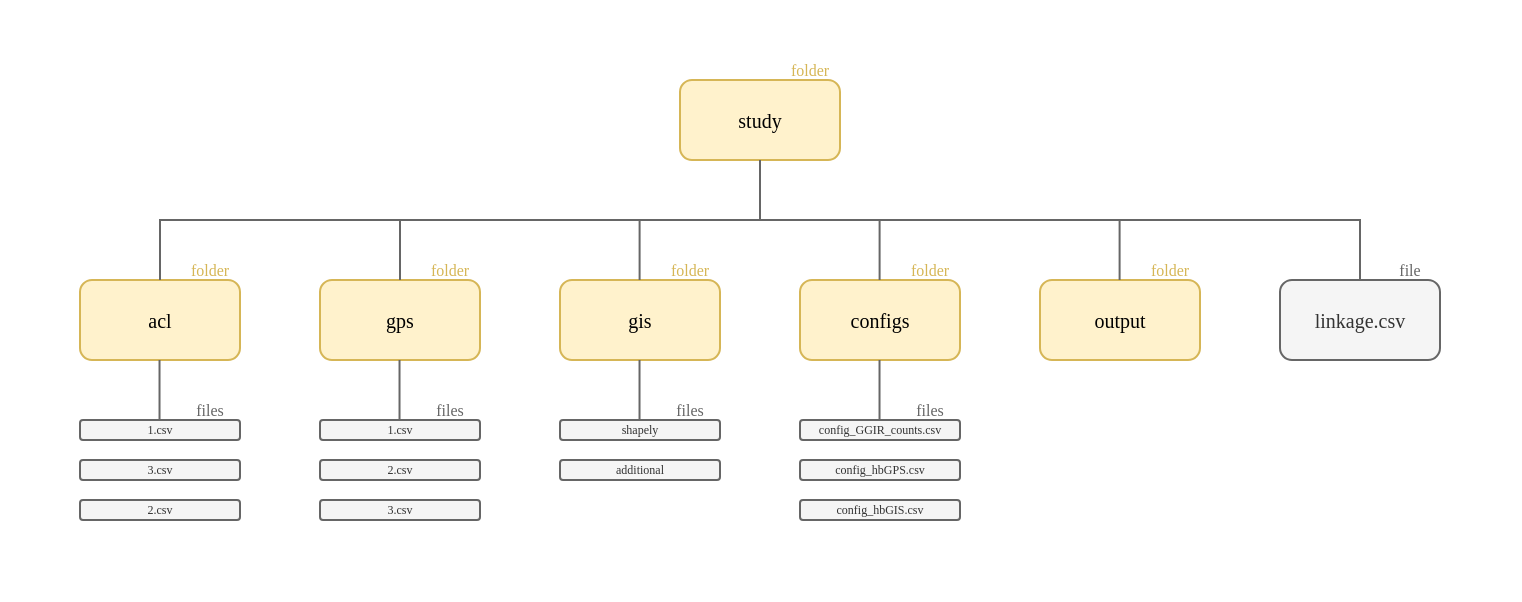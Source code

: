 <mxfile version="24.0.4" type="device">
  <diagram name="Page-1" id="c-qqvb9lGXKxB4pL6mV6">
    <mxGraphModel dx="1048" dy="568" grid="1" gridSize="10" guides="1" tooltips="1" connect="1" arrows="1" fold="1" page="1" pageScale="1" pageWidth="827" pageHeight="1169" math="0" shadow="0">
      <root>
        <mxCell id="0" />
        <mxCell id="1" parent="0" />
        <mxCell id="2Vkl96R6JEgXKzXN8Itr-52" value="" style="rounded=0;whiteSpace=wrap;html=1;strokeColor=none;" vertex="1" parent="1">
          <mxGeometry y="60" width="760" height="300" as="geometry" />
        </mxCell>
        <mxCell id="2Vkl96R6JEgXKzXN8Itr-2" value="study" style="rounded=1;whiteSpace=wrap;html=1;fillColor=#fff2cc;strokeColor=#d6b656;fontFamily=Raleway;fontSource=https%3A%2F%2Ffonts.googleapis.com%2Fcss%3Ffamily%3DRaleway;fontSize=10;" vertex="1" parent="1">
          <mxGeometry x="340" y="100" width="80" height="40" as="geometry" />
        </mxCell>
        <mxCell id="2Vkl96R6JEgXKzXN8Itr-4" value="folder" style="text;html=1;align=center;verticalAlign=middle;whiteSpace=wrap;rounded=0;fontSize=8;fontColor=#D6B656;fontFamily=Raleway;fontSource=https%3A%2F%2Ffonts.googleapis.com%2Fcss%3Ffamily%3DRaleway;" vertex="1" parent="1">
          <mxGeometry x="390" y="90" width="30" height="10" as="geometry" />
        </mxCell>
        <mxCell id="2Vkl96R6JEgXKzXN8Itr-5" value="gps" style="rounded=1;whiteSpace=wrap;html=1;fillColor=#fff2cc;strokeColor=#d6b656;fontFamily=Raleway;fontSource=https%3A%2F%2Ffonts.googleapis.com%2Fcss%3Ffamily%3DRaleway;fontSize=10;" vertex="1" parent="1">
          <mxGeometry x="160" y="200" width="80" height="40" as="geometry" />
        </mxCell>
        <mxCell id="2Vkl96R6JEgXKzXN8Itr-6" value="folder" style="text;html=1;align=center;verticalAlign=middle;whiteSpace=wrap;rounded=0;fontSize=8;fontColor=#D6B656;fontFamily=Raleway;fontSource=https%3A%2F%2Ffonts.googleapis.com%2Fcss%3Ffamily%3DRaleway;" vertex="1" parent="1">
          <mxGeometry x="210" y="190" width="30" height="10" as="geometry" />
        </mxCell>
        <mxCell id="2Vkl96R6JEgXKzXN8Itr-7" value="gis" style="rounded=1;whiteSpace=wrap;html=1;fillColor=#fff2cc;strokeColor=#d6b656;fontFamily=Raleway;fontSource=https%3A%2F%2Ffonts.googleapis.com%2Fcss%3Ffamily%3DRaleway;fontSize=10;" vertex="1" parent="1">
          <mxGeometry x="280" y="200" width="80" height="40" as="geometry" />
        </mxCell>
        <mxCell id="2Vkl96R6JEgXKzXN8Itr-8" value="folder" style="text;html=1;align=center;verticalAlign=middle;whiteSpace=wrap;rounded=0;fontSize=8;fontColor=#D6B656;fontFamily=Raleway;fontSource=https%3A%2F%2Ffonts.googleapis.com%2Fcss%3Ffamily%3DRaleway;" vertex="1" parent="1">
          <mxGeometry x="330" y="190" width="30" height="10" as="geometry" />
        </mxCell>
        <mxCell id="2Vkl96R6JEgXKzXN8Itr-9" value="output" style="rounded=1;whiteSpace=wrap;html=1;fillColor=#fff2cc;strokeColor=#d6b656;fontFamily=Raleway;fontSource=https%3A%2F%2Ffonts.googleapis.com%2Fcss%3Ffamily%3DRaleway;fontSize=10;" vertex="1" parent="1">
          <mxGeometry x="520" y="200" width="80" height="40" as="geometry" />
        </mxCell>
        <mxCell id="2Vkl96R6JEgXKzXN8Itr-10" value="folder" style="text;html=1;align=center;verticalAlign=middle;whiteSpace=wrap;rounded=0;fontSize=8;fontColor=#D6B656;fontFamily=Raleway;fontSource=https%3A%2F%2Ffonts.googleapis.com%2Fcss%3Ffamily%3DRaleway;" vertex="1" parent="1">
          <mxGeometry x="570" y="190" width="30" height="10" as="geometry" />
        </mxCell>
        <mxCell id="2Vkl96R6JEgXKzXN8Itr-11" value="acl" style="rounded=1;whiteSpace=wrap;html=1;fillColor=#fff2cc;strokeColor=#d6b656;fontFamily=Raleway;fontSource=https%3A%2F%2Ffonts.googleapis.com%2Fcss%3Ffamily%3DRaleway;fontSize=10;" vertex="1" parent="1">
          <mxGeometry x="40" y="200" width="80" height="40" as="geometry" />
        </mxCell>
        <mxCell id="2Vkl96R6JEgXKzXN8Itr-12" value="folder" style="text;html=1;align=center;verticalAlign=middle;whiteSpace=wrap;rounded=0;fontSize=8;fontColor=#D6B656;fontFamily=Raleway;fontSource=https%3A%2F%2Ffonts.googleapis.com%2Fcss%3Ffamily%3DRaleway;" vertex="1" parent="1">
          <mxGeometry x="90" y="190" width="30" height="10" as="geometry" />
        </mxCell>
        <mxCell id="2Vkl96R6JEgXKzXN8Itr-13" value="linkage.csv" style="rounded=1;whiteSpace=wrap;html=1;fillColor=#f5f5f5;strokeColor=#666666;fontFamily=Raleway;fontSource=https%3A%2F%2Ffonts.googleapis.com%2Fcss%3Ffamily%3DRaleway;fontSize=10;fontColor=#333333;" vertex="1" parent="1">
          <mxGeometry x="640" y="200" width="80" height="40" as="geometry" />
        </mxCell>
        <mxCell id="2Vkl96R6JEgXKzXN8Itr-14" value="file" style="text;html=1;align=center;verticalAlign=middle;whiteSpace=wrap;rounded=0;fontSize=8;fontColor=#666666;fontFamily=Raleway;fontSource=https%3A%2F%2Ffonts.googleapis.com%2Fcss%3Ffamily%3DRaleway;" vertex="1" parent="1">
          <mxGeometry x="690" y="190" width="30" height="10" as="geometry" />
        </mxCell>
        <mxCell id="2Vkl96R6JEgXKzXN8Itr-15" value="configs" style="rounded=1;whiteSpace=wrap;html=1;fillColor=#fff2cc;strokeColor=#d6b656;fontFamily=Raleway;fontSource=https%3A%2F%2Ffonts.googleapis.com%2Fcss%3Ffamily%3DRaleway;fontSize=10;" vertex="1" parent="1">
          <mxGeometry x="400" y="200" width="80" height="40" as="geometry" />
        </mxCell>
        <mxCell id="2Vkl96R6JEgXKzXN8Itr-16" value="folder" style="text;html=1;align=center;verticalAlign=middle;whiteSpace=wrap;rounded=0;fontSize=8;fontColor=#D6B656;fontFamily=Raleway;fontSource=https%3A%2F%2Ffonts.googleapis.com%2Fcss%3Ffamily%3DRaleway;" vertex="1" parent="1">
          <mxGeometry x="450" y="190" width="30" height="10" as="geometry" />
        </mxCell>
        <mxCell id="2Vkl96R6JEgXKzXN8Itr-17" value="1.csv" style="rounded=1;whiteSpace=wrap;html=1;fillColor=#f5f5f5;strokeColor=#666666;fontFamily=Raleway;fontSource=https%3A%2F%2Ffonts.googleapis.com%2Fcss%3Ffamily%3DRaleway;fontSize=6;fontColor=#333333;" vertex="1" parent="1">
          <mxGeometry x="40" y="270" width="80" height="10" as="geometry" />
        </mxCell>
        <mxCell id="2Vkl96R6JEgXKzXN8Itr-18" value="files" style="text;html=1;align=center;verticalAlign=middle;whiteSpace=wrap;rounded=0;fontSize=8;fontColor=#666666;fontFamily=Raleway;fontSource=https%3A%2F%2Ffonts.googleapis.com%2Fcss%3Ffamily%3DRaleway;" vertex="1" parent="1">
          <mxGeometry x="90" y="260" width="30" height="10" as="geometry" />
        </mxCell>
        <mxCell id="2Vkl96R6JEgXKzXN8Itr-19" value="2.csv" style="rounded=1;whiteSpace=wrap;html=1;fillColor=#f5f5f5;strokeColor=#666666;fontFamily=Raleway;fontSource=https%3A%2F%2Ffonts.googleapis.com%2Fcss%3Ffamily%3DRaleway;fontSize=6;fontColor=#333333;" vertex="1" parent="1">
          <mxGeometry x="40" y="310" width="80" height="10" as="geometry" />
        </mxCell>
        <mxCell id="2Vkl96R6JEgXKzXN8Itr-21" value="3.csv" style="rounded=1;whiteSpace=wrap;html=1;fillColor=#f5f5f5;strokeColor=#666666;fontFamily=Raleway;fontSource=https%3A%2F%2Ffonts.googleapis.com%2Fcss%3Ffamily%3DRaleway;fontSize=6;fontColor=#333333;" vertex="1" parent="1">
          <mxGeometry x="40" y="290" width="80" height="10" as="geometry" />
        </mxCell>
        <mxCell id="2Vkl96R6JEgXKzXN8Itr-23" value="1.csv" style="rounded=1;whiteSpace=wrap;html=1;fillColor=#f5f5f5;strokeColor=#666666;fontFamily=Raleway;fontSource=https%3A%2F%2Ffonts.googleapis.com%2Fcss%3Ffamily%3DRaleway;fontSize=6;fontColor=#333333;" vertex="1" parent="1">
          <mxGeometry x="160" y="270" width="80" height="10" as="geometry" />
        </mxCell>
        <mxCell id="2Vkl96R6JEgXKzXN8Itr-24" value="files" style="text;html=1;align=center;verticalAlign=middle;whiteSpace=wrap;rounded=0;fontSize=8;fontColor=#666666;fontFamily=Raleway;fontSource=https%3A%2F%2Ffonts.googleapis.com%2Fcss%3Ffamily%3DRaleway;" vertex="1" parent="1">
          <mxGeometry x="210" y="260" width="30" height="10" as="geometry" />
        </mxCell>
        <mxCell id="2Vkl96R6JEgXKzXN8Itr-25" value="2.csv" style="rounded=1;whiteSpace=wrap;html=1;fillColor=#f5f5f5;strokeColor=#666666;fontFamily=Raleway;fontSource=https%3A%2F%2Ffonts.googleapis.com%2Fcss%3Ffamily%3DRaleway;fontSize=6;fontColor=#333333;" vertex="1" parent="1">
          <mxGeometry x="160" y="290" width="80" height="10" as="geometry" />
        </mxCell>
        <mxCell id="2Vkl96R6JEgXKzXN8Itr-26" value="3.csv" style="rounded=1;whiteSpace=wrap;html=1;fillColor=#f5f5f5;strokeColor=#666666;fontFamily=Raleway;fontSource=https%3A%2F%2Ffonts.googleapis.com%2Fcss%3Ffamily%3DRaleway;fontSize=6;fontColor=#333333;" vertex="1" parent="1">
          <mxGeometry x="160" y="310" width="80" height="10" as="geometry" />
        </mxCell>
        <mxCell id="2Vkl96R6JEgXKzXN8Itr-29" value="config_GGIR_counts.csv" style="rounded=1;whiteSpace=wrap;html=1;fillColor=#f5f5f5;strokeColor=#666666;fontFamily=Raleway;fontSource=https%3A%2F%2Ffonts.googleapis.com%2Fcss%3Ffamily%3DRaleway;fontSize=6;fontColor=#333333;" vertex="1" parent="1">
          <mxGeometry x="400" y="270" width="80" height="10" as="geometry" />
        </mxCell>
        <mxCell id="2Vkl96R6JEgXKzXN8Itr-30" value="files" style="text;html=1;align=center;verticalAlign=middle;whiteSpace=wrap;rounded=0;fontSize=8;fontColor=#666666;fontFamily=Raleway;fontSource=https%3A%2F%2Ffonts.googleapis.com%2Fcss%3Ffamily%3DRaleway;" vertex="1" parent="1">
          <mxGeometry x="450" y="260" width="30" height="10" as="geometry" />
        </mxCell>
        <mxCell id="2Vkl96R6JEgXKzXN8Itr-31" value="config_hbGIS.csv" style="rounded=1;whiteSpace=wrap;html=1;fillColor=#f5f5f5;strokeColor=#666666;fontFamily=Raleway;fontSource=https%3A%2F%2Ffonts.googleapis.com%2Fcss%3Ffamily%3DRaleway;fontSize=6;fontColor=#333333;" vertex="1" parent="1">
          <mxGeometry x="400" y="310" width="80" height="10" as="geometry" />
        </mxCell>
        <mxCell id="2Vkl96R6JEgXKzXN8Itr-32" value="config_hbGPS.csv" style="rounded=1;whiteSpace=wrap;html=1;fillColor=#f5f5f5;strokeColor=#666666;fontFamily=Raleway;fontSource=https%3A%2F%2Ffonts.googleapis.com%2Fcss%3Ffamily%3DRaleway;fontSize=6;fontColor=#333333;" vertex="1" parent="1">
          <mxGeometry x="400" y="290" width="80" height="10" as="geometry" />
        </mxCell>
        <mxCell id="2Vkl96R6JEgXKzXN8Itr-33" value="shapely" style="rounded=1;whiteSpace=wrap;html=1;fillColor=#f5f5f5;strokeColor=#666666;fontFamily=Raleway;fontSource=https%3A%2F%2Ffonts.googleapis.com%2Fcss%3Ffamily%3DRaleway;fontSize=6;fontColor=#333333;" vertex="1" parent="1">
          <mxGeometry x="280" y="270" width="80" height="10" as="geometry" />
        </mxCell>
        <mxCell id="2Vkl96R6JEgXKzXN8Itr-34" value="files" style="text;html=1;align=center;verticalAlign=middle;whiteSpace=wrap;rounded=0;fontSize=8;fontColor=#666666;fontFamily=Raleway;fontSource=https%3A%2F%2Ffonts.googleapis.com%2Fcss%3Ffamily%3DRaleway;" vertex="1" parent="1">
          <mxGeometry x="330" y="260" width="30" height="10" as="geometry" />
        </mxCell>
        <mxCell id="2Vkl96R6JEgXKzXN8Itr-37" value="additional" style="rounded=1;whiteSpace=wrap;html=1;fillColor=#f5f5f5;strokeColor=#666666;fontFamily=Raleway;fontSource=https%3A%2F%2Ffonts.googleapis.com%2Fcss%3Ffamily%3DRaleway;fontSize=6;fontColor=#333333;" vertex="1" parent="1">
          <mxGeometry x="280" y="290" width="80" height="10" as="geometry" />
        </mxCell>
        <mxCell id="2Vkl96R6JEgXKzXN8Itr-39" value="" style="endArrow=none;html=1;rounded=0;entryX=0.5;entryY=1;entryDx=0;entryDy=0;exitX=0.5;exitY=0;exitDx=0;exitDy=0;edgeStyle=orthogonalEdgeStyle;strokeColor=#666666;" edge="1" parent="1" source="2Vkl96R6JEgXKzXN8Itr-11" target="2Vkl96R6JEgXKzXN8Itr-2">
          <mxGeometry width="50" height="50" relative="1" as="geometry">
            <mxPoint x="380" y="160" as="sourcePoint" />
            <mxPoint x="400" y="270" as="targetPoint" />
          </mxGeometry>
        </mxCell>
        <mxCell id="2Vkl96R6JEgXKzXN8Itr-42" value="" style="endArrow=none;html=1;rounded=0;exitX=0.5;exitY=0;exitDx=0;exitDy=0;strokeColor=#666666;" edge="1" parent="1" source="2Vkl96R6JEgXKzXN8Itr-5">
          <mxGeometry width="50" height="50" relative="1" as="geometry">
            <mxPoint x="350" y="320" as="sourcePoint" />
            <mxPoint x="200" y="170" as="targetPoint" />
          </mxGeometry>
        </mxCell>
        <mxCell id="2Vkl96R6JEgXKzXN8Itr-43" value="" style="endArrow=none;html=1;rounded=0;exitX=0.5;exitY=0;exitDx=0;exitDy=0;strokeColor=#666666;" edge="1" parent="1">
          <mxGeometry width="50" height="50" relative="1" as="geometry">
            <mxPoint x="319.8" y="200" as="sourcePoint" />
            <mxPoint x="319.8" y="170" as="targetPoint" />
          </mxGeometry>
        </mxCell>
        <mxCell id="2Vkl96R6JEgXKzXN8Itr-44" value="" style="endArrow=none;html=1;rounded=0;exitX=0.5;exitY=0;exitDx=0;exitDy=0;strokeColor=#666666;" edge="1" parent="1">
          <mxGeometry width="50" height="50" relative="1" as="geometry">
            <mxPoint x="439.8" y="200" as="sourcePoint" />
            <mxPoint x="439.8" y="170" as="targetPoint" />
          </mxGeometry>
        </mxCell>
        <mxCell id="2Vkl96R6JEgXKzXN8Itr-45" value="" style="endArrow=none;html=1;rounded=0;exitX=0.5;exitY=0;exitDx=0;exitDy=0;strokeColor=#666666;" edge="1" parent="1">
          <mxGeometry width="50" height="50" relative="1" as="geometry">
            <mxPoint x="559.8" y="200" as="sourcePoint" />
            <mxPoint x="559.8" y="170" as="targetPoint" />
          </mxGeometry>
        </mxCell>
        <mxCell id="2Vkl96R6JEgXKzXN8Itr-46" value="" style="endArrow=none;html=1;rounded=0;exitX=0.5;exitY=0;exitDx=0;exitDy=0;edgeStyle=orthogonalEdgeStyle;strokeColor=#666666;" edge="1" parent="1" source="2Vkl96R6JEgXKzXN8Itr-13">
          <mxGeometry width="50" height="50" relative="1" as="geometry">
            <mxPoint x="90" y="210" as="sourcePoint" />
            <mxPoint x="380" y="140" as="targetPoint" />
            <Array as="points">
              <mxPoint x="680" y="170" />
              <mxPoint x="380" y="170" />
            </Array>
          </mxGeometry>
        </mxCell>
        <mxCell id="2Vkl96R6JEgXKzXN8Itr-47" value="" style="endArrow=none;html=1;rounded=0;exitX=0.5;exitY=0;exitDx=0;exitDy=0;strokeColor=#666666;" edge="1" parent="1">
          <mxGeometry width="50" height="50" relative="1" as="geometry">
            <mxPoint x="79.76" y="270" as="sourcePoint" />
            <mxPoint x="79.76" y="240" as="targetPoint" />
          </mxGeometry>
        </mxCell>
        <mxCell id="2Vkl96R6JEgXKzXN8Itr-48" value="" style="endArrow=none;html=1;rounded=0;exitX=0.5;exitY=0;exitDx=0;exitDy=0;strokeColor=#666666;" edge="1" parent="1">
          <mxGeometry width="50" height="50" relative="1" as="geometry">
            <mxPoint x="199.76" y="270" as="sourcePoint" />
            <mxPoint x="199.76" y="240" as="targetPoint" />
          </mxGeometry>
        </mxCell>
        <mxCell id="2Vkl96R6JEgXKzXN8Itr-49" value="" style="endArrow=none;html=1;rounded=0;exitX=0.5;exitY=0;exitDx=0;exitDy=0;strokeColor=#666666;" edge="1" parent="1">
          <mxGeometry width="50" height="50" relative="1" as="geometry">
            <mxPoint x="319.76" y="270" as="sourcePoint" />
            <mxPoint x="319.76" y="240" as="targetPoint" />
          </mxGeometry>
        </mxCell>
        <mxCell id="2Vkl96R6JEgXKzXN8Itr-50" value="" style="endArrow=none;html=1;rounded=0;exitX=0.5;exitY=0;exitDx=0;exitDy=0;strokeColor=#666666;" edge="1" parent="1">
          <mxGeometry width="50" height="50" relative="1" as="geometry">
            <mxPoint x="439.76" y="270" as="sourcePoint" />
            <mxPoint x="439.76" y="240" as="targetPoint" />
          </mxGeometry>
        </mxCell>
      </root>
    </mxGraphModel>
  </diagram>
</mxfile>

